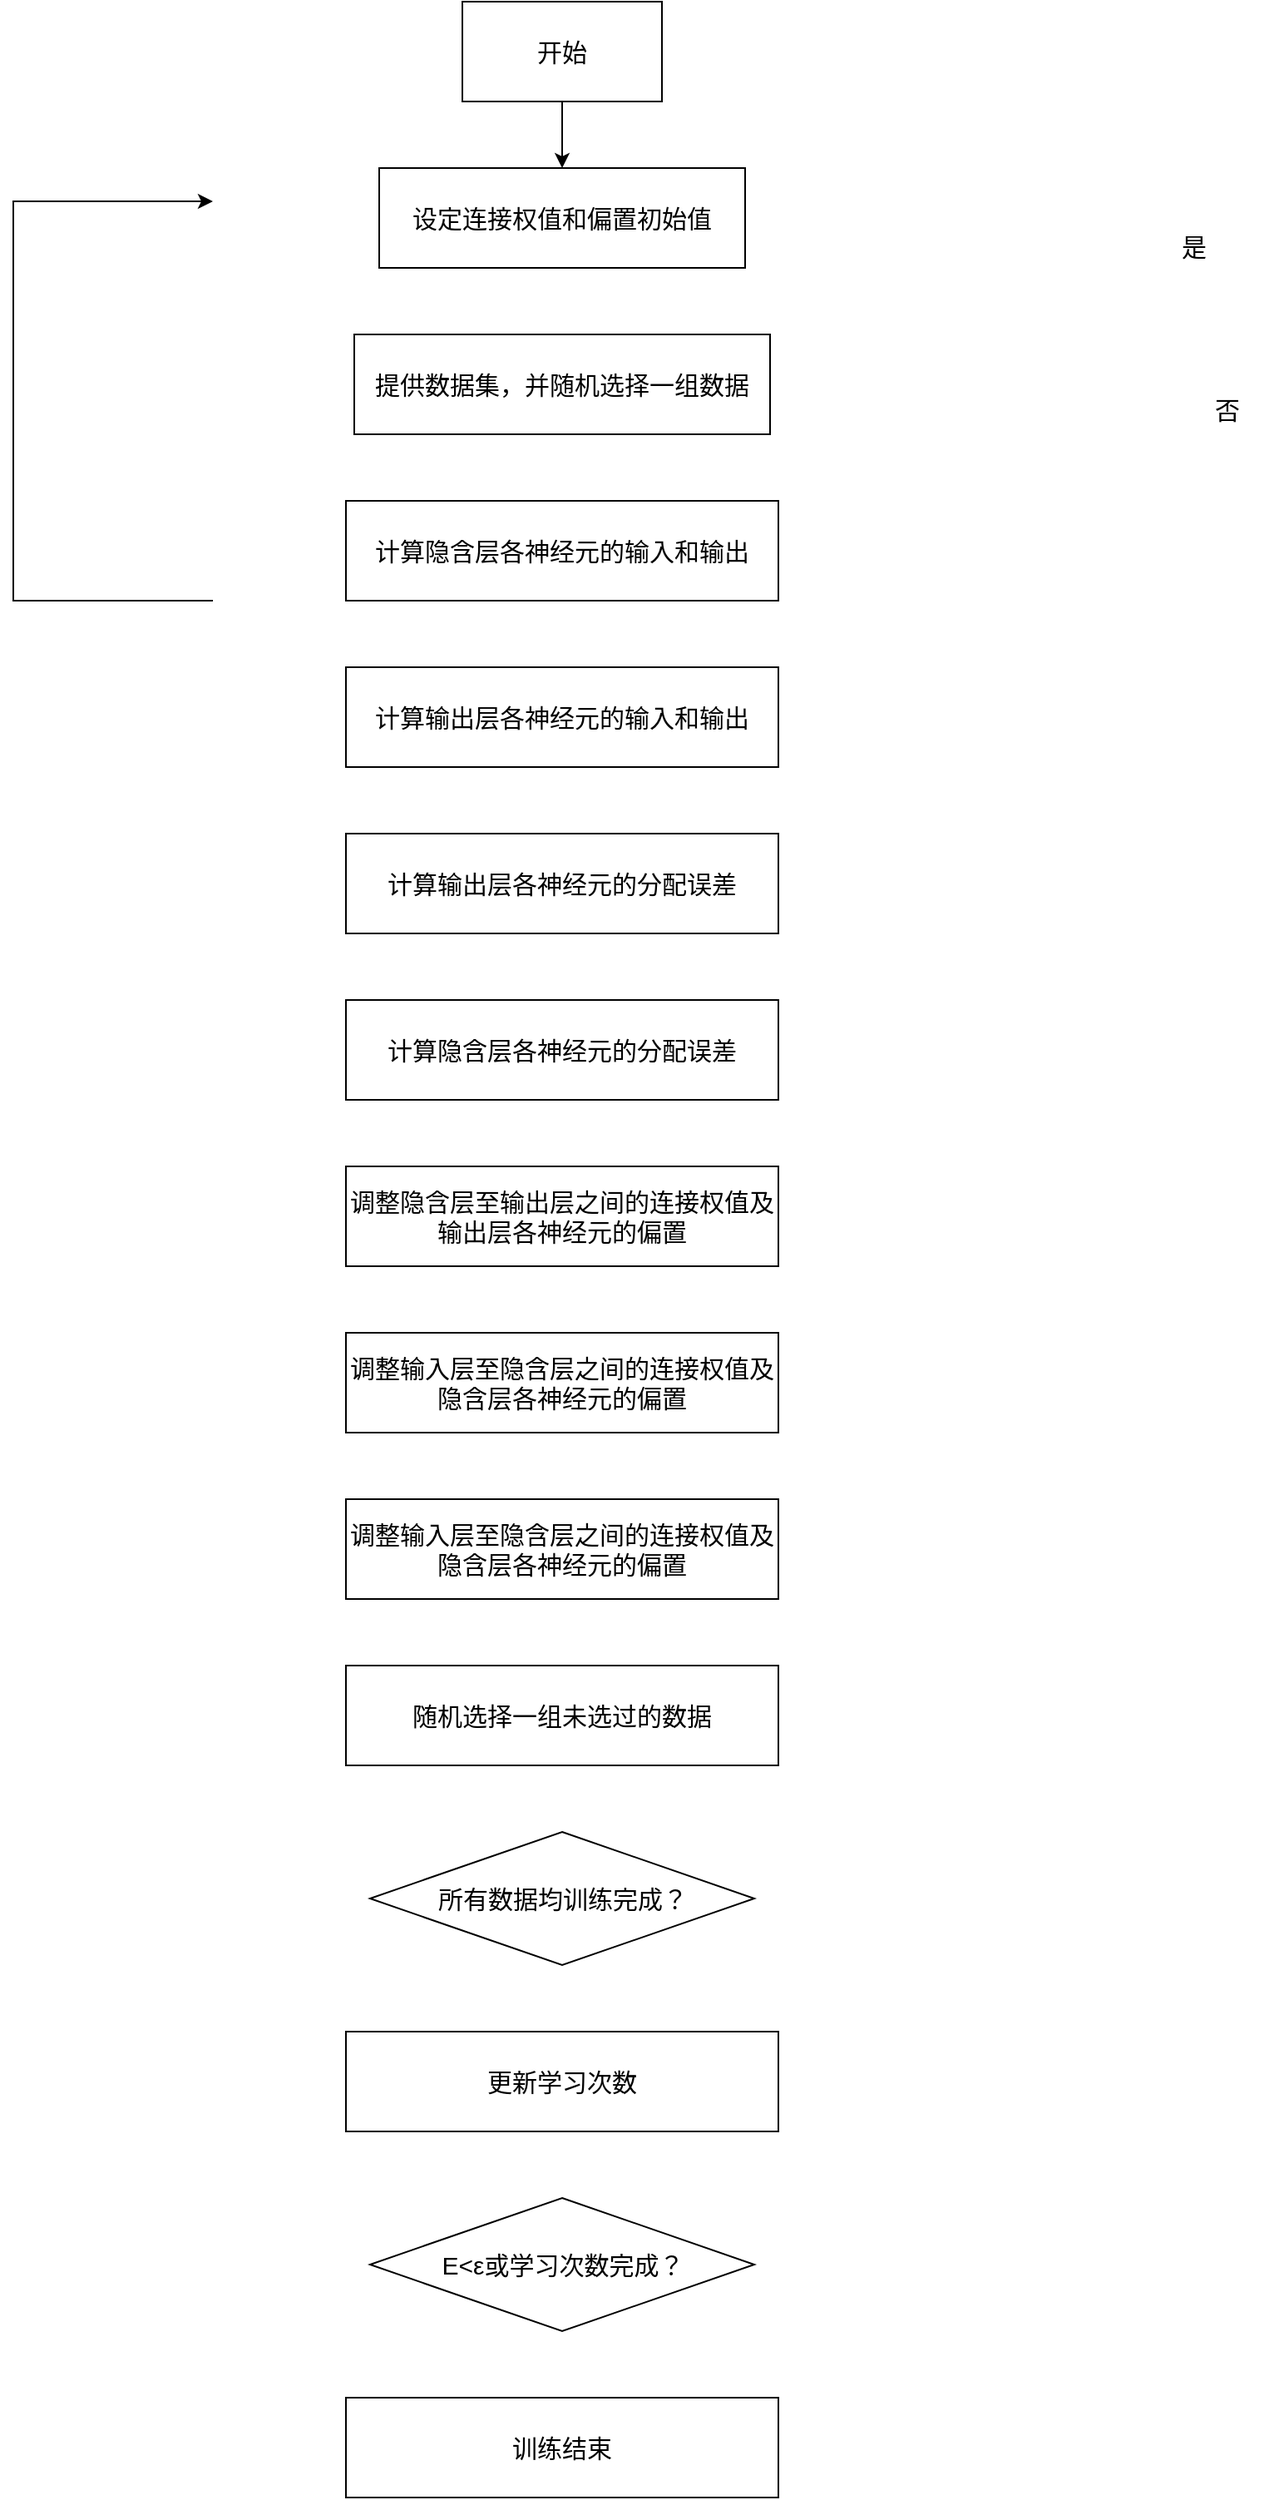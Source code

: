 <mxfile version="24.0.4" type="github">
  <diagram name="第 1 页" id="v797rGbqXaPuHr1xUrjF">
    <mxGraphModel dx="1386" dy="793" grid="1" gridSize="10" guides="1" tooltips="1" connect="1" arrows="1" fold="1" page="1" pageScale="1" pageWidth="827" pageHeight="1169" math="0" shadow="0">
      <root>
        <mxCell id="0" />
        <mxCell id="1" parent="0" />
        <mxCell id="fXVo95FK3dkVd09ffdzB-1" style="edgeStyle=orthogonalEdgeStyle;rounded=0;orthogonalLoop=1;jettySize=auto;html=1;exitX=0.5;exitY=1;exitDx=0;exitDy=0;entryX=0.5;entryY=0;entryDx=0;entryDy=0;" edge="1" parent="1" source="fXVo95FK3dkVd09ffdzB-2" target="fXVo95FK3dkVd09ffdzB-4">
          <mxGeometry relative="1" as="geometry" />
        </mxCell>
        <mxCell id="fXVo95FK3dkVd09ffdzB-2" value="&lt;font style=&quot;font-size: 15px;&quot;&gt;开始&lt;/font&gt;" style="rounded=0;whiteSpace=wrap;html=1;" vertex="1" parent="1">
          <mxGeometry x="320" y="300" width="120" height="60" as="geometry" />
        </mxCell>
        <mxCell id="fXVo95FK3dkVd09ffdzB-4" value="设定连接权值和偏置初始值" style="rounded=0;whiteSpace=wrap;html=1;fontSize=15;" vertex="1" parent="1">
          <mxGeometry x="270" y="400" width="220" height="60" as="geometry" />
        </mxCell>
        <mxCell id="fXVo95FK3dkVd09ffdzB-7" value="所有数据均训练完成？" style="rhombus;whiteSpace=wrap;html=1;fontSize=15;" vertex="1" parent="1">
          <mxGeometry x="264.5" y="1400" width="231" height="80" as="geometry" />
        </mxCell>
        <mxCell id="fXVo95FK3dkVd09ffdzB-8" value="计算隐含层各神经元的输入和输出" style="rounded=0;whiteSpace=wrap;html=1;fontSize=15;" vertex="1" parent="1">
          <mxGeometry x="250" y="600" width="260" height="60" as="geometry" />
        </mxCell>
        <mxCell id="fXVo95FK3dkVd09ffdzB-9" value="提供数据集，并随机选择一组数据" style="rounded=0;whiteSpace=wrap;html=1;fontSize=15;" vertex="1" parent="1">
          <mxGeometry x="255" y="500" width="250" height="60" as="geometry" />
        </mxCell>
        <mxCell id="fXVo95FK3dkVd09ffdzB-10" value="" style="endArrow=classic;html=1;rounded=0;exitX=0;exitY=0.5;exitDx=0;exitDy=0;entryX=0;entryY=0.5;entryDx=0;entryDy=0;" edge="1" parent="1">
          <mxGeometry width="50" height="50" relative="1" as="geometry">
            <mxPoint x="170" y="660" as="sourcePoint" />
            <mxPoint x="170" y="420" as="targetPoint" />
            <Array as="points">
              <mxPoint x="50" y="660" />
              <mxPoint x="50" y="420" />
            </Array>
          </mxGeometry>
        </mxCell>
        <mxCell id="fXVo95FK3dkVd09ffdzB-11" value="否" style="text;html=1;align=center;verticalAlign=middle;whiteSpace=wrap;rounded=0;fontSize=15;" vertex="1" parent="1">
          <mxGeometry x="750" y="530" width="60" height="30" as="geometry" />
        </mxCell>
        <mxCell id="fXVo95FK3dkVd09ffdzB-12" value="是" style="text;html=1;align=center;verticalAlign=middle;whiteSpace=wrap;rounded=0;fontSize=15;" vertex="1" parent="1">
          <mxGeometry x="730" y="434" width="60" height="26" as="geometry" />
        </mxCell>
        <mxCell id="fXVo95FK3dkVd09ffdzB-13" value="计算输出层各神经元的输入和输出" style="rounded=0;whiteSpace=wrap;html=1;fontSize=15;" vertex="1" parent="1">
          <mxGeometry x="250" y="700" width="260" height="60" as="geometry" />
        </mxCell>
        <mxCell id="fXVo95FK3dkVd09ffdzB-14" value="计算输出层各神经元的分配误差" style="rounded=0;whiteSpace=wrap;html=1;fontSize=15;" vertex="1" parent="1">
          <mxGeometry x="250" y="800" width="260" height="60" as="geometry" />
        </mxCell>
        <mxCell id="fXVo95FK3dkVd09ffdzB-15" value="计算隐含层各神经元的分配误差" style="rounded=0;whiteSpace=wrap;html=1;fontSize=15;" vertex="1" parent="1">
          <mxGeometry x="250" y="900" width="260" height="60" as="geometry" />
        </mxCell>
        <mxCell id="fXVo95FK3dkVd09ffdzB-16" value="调整隐含层至输出层之间的连接权值及输出层各神经元的偏置" style="rounded=0;whiteSpace=wrap;html=1;fontSize=15;" vertex="1" parent="1">
          <mxGeometry x="250" y="1000" width="260" height="60" as="geometry" />
        </mxCell>
        <mxCell id="fXVo95FK3dkVd09ffdzB-17" value="调整输入层至隐含层之间的连接权值及隐含层各神经元的偏置" style="rounded=0;whiteSpace=wrap;html=1;fontSize=15;" vertex="1" parent="1">
          <mxGeometry x="250" y="1100" width="260" height="60" as="geometry" />
        </mxCell>
        <mxCell id="fXVo95FK3dkVd09ffdzB-18" value="调整输入层至隐含层之间的连接权值及隐含层各神经元的偏置" style="rounded=0;whiteSpace=wrap;html=1;fontSize=15;" vertex="1" parent="1">
          <mxGeometry x="250" y="1200" width="260" height="60" as="geometry" />
        </mxCell>
        <mxCell id="fXVo95FK3dkVd09ffdzB-19" value="随机选择一组未选过的数据" style="rounded=0;whiteSpace=wrap;html=1;fontSize=15;" vertex="1" parent="1">
          <mxGeometry x="250" y="1300" width="260" height="60" as="geometry" />
        </mxCell>
        <mxCell id="fXVo95FK3dkVd09ffdzB-21" value="更新学习次数" style="rounded=0;whiteSpace=wrap;html=1;fontSize=15;" vertex="1" parent="1">
          <mxGeometry x="250" y="1520" width="260" height="60" as="geometry" />
        </mxCell>
        <mxCell id="fXVo95FK3dkVd09ffdzB-22" value="训练结束" style="rounded=0;whiteSpace=wrap;html=1;fontSize=15;" vertex="1" parent="1">
          <mxGeometry x="250" y="1740" width="260" height="60" as="geometry" />
        </mxCell>
        <mxCell id="fXVo95FK3dkVd09ffdzB-23" value="E&amp;lt;ε或学习次数完成？" style="rhombus;whiteSpace=wrap;html=1;fontSize=15;" vertex="1" parent="1">
          <mxGeometry x="264.5" y="1620" width="231" height="80" as="geometry" />
        </mxCell>
      </root>
    </mxGraphModel>
  </diagram>
</mxfile>
